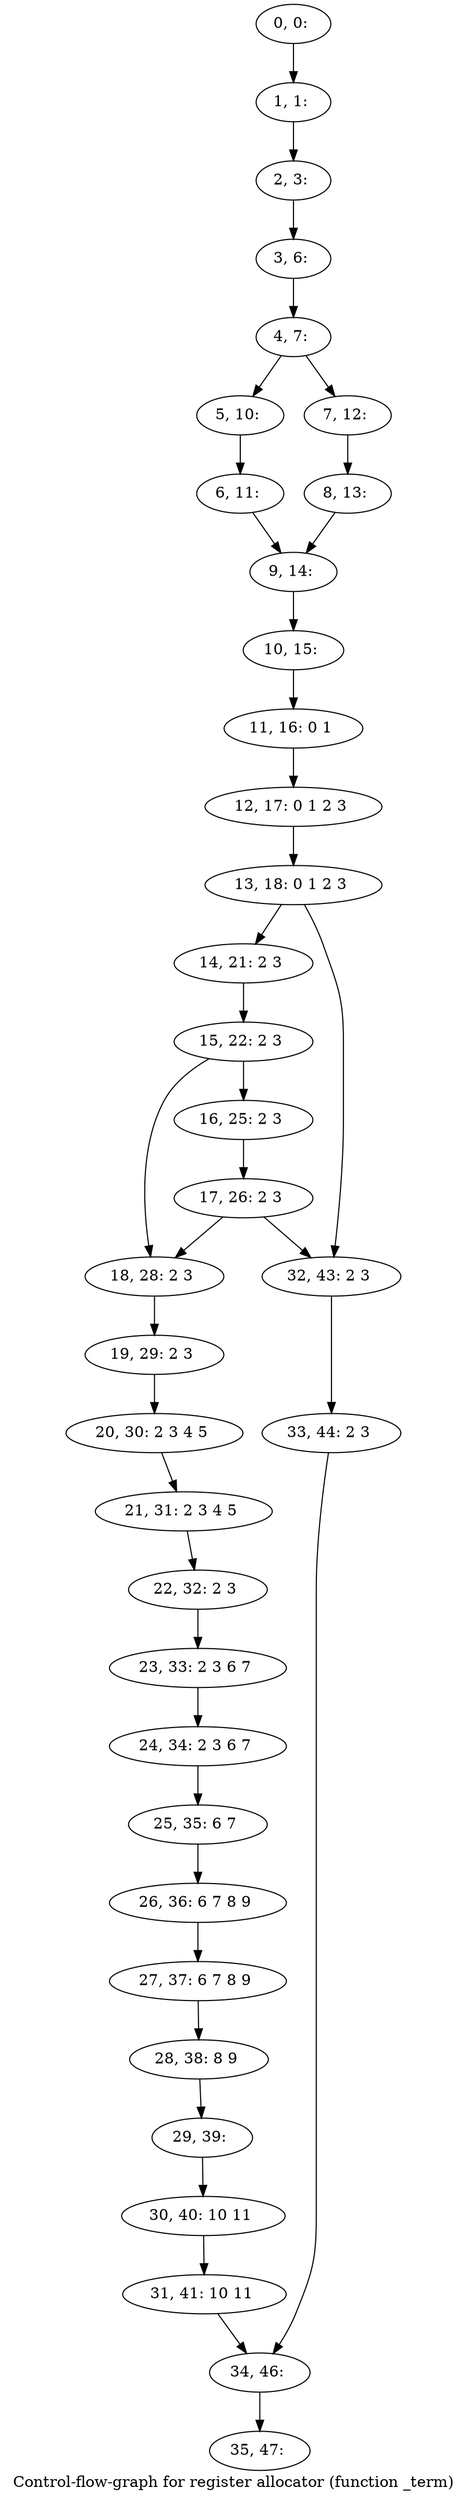 digraph G {
graph [label="Control-flow-graph for register allocator (function _term)"]
0[label="0, 0: "];
1[label="1, 1: "];
2[label="2, 3: "];
3[label="3, 6: "];
4[label="4, 7: "];
5[label="5, 10: "];
6[label="6, 11: "];
7[label="7, 12: "];
8[label="8, 13: "];
9[label="9, 14: "];
10[label="10, 15: "];
11[label="11, 16: 0 1 "];
12[label="12, 17: 0 1 2 3 "];
13[label="13, 18: 0 1 2 3 "];
14[label="14, 21: 2 3 "];
15[label="15, 22: 2 3 "];
16[label="16, 25: 2 3 "];
17[label="17, 26: 2 3 "];
18[label="18, 28: 2 3 "];
19[label="19, 29: 2 3 "];
20[label="20, 30: 2 3 4 5 "];
21[label="21, 31: 2 3 4 5 "];
22[label="22, 32: 2 3 "];
23[label="23, 33: 2 3 6 7 "];
24[label="24, 34: 2 3 6 7 "];
25[label="25, 35: 6 7 "];
26[label="26, 36: 6 7 8 9 "];
27[label="27, 37: 6 7 8 9 "];
28[label="28, 38: 8 9 "];
29[label="29, 39: "];
30[label="30, 40: 10 11 "];
31[label="31, 41: 10 11 "];
32[label="32, 43: 2 3 "];
33[label="33, 44: 2 3 "];
34[label="34, 46: "];
35[label="35, 47: "];
0->1 ;
1->2 ;
2->3 ;
3->4 ;
4->5 ;
4->7 ;
5->6 ;
6->9 ;
7->8 ;
8->9 ;
9->10 ;
10->11 ;
11->12 ;
12->13 ;
13->14 ;
13->32 ;
14->15 ;
15->16 ;
15->18 ;
16->17 ;
17->18 ;
17->32 ;
18->19 ;
19->20 ;
20->21 ;
21->22 ;
22->23 ;
23->24 ;
24->25 ;
25->26 ;
26->27 ;
27->28 ;
28->29 ;
29->30 ;
30->31 ;
31->34 ;
32->33 ;
33->34 ;
34->35 ;
}
